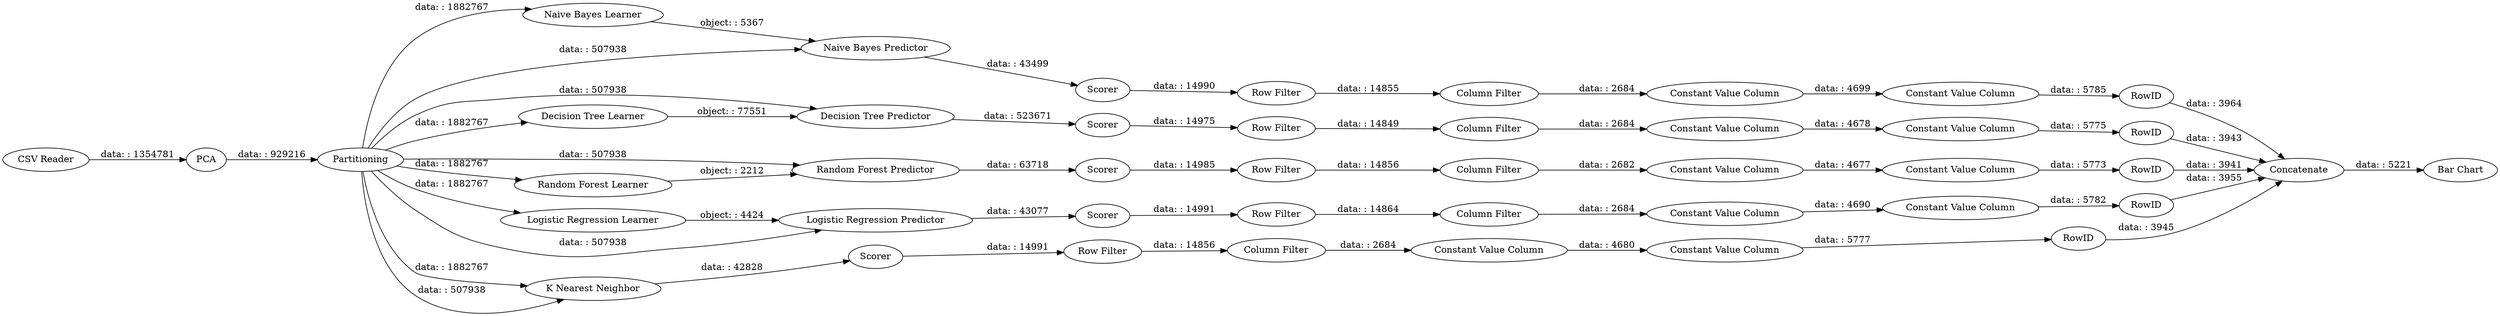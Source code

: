 digraph {
	"-3091220686281308964_30" [label=Concatenate]
	"-3214870732271558974_14" [label="Row Filter"]
	"-3214870732271558974_50" [label="Constant Value Column"]
	"-3091220686281308964_10" [label="Decision Tree Learner"]
	"-3091220686281308964_22" [label="Naive Bayes Predictor"]
	"-1926315913482207803_42" [label="Constant Value Column"]
	"-1926315913482207803_41" [label="Constant Value Column"]
	"-8352109311244908666_18" [label=RowID]
	"-3214870732271558974_49" [label="Constant Value Column"]
	"-2710440057808100483_47" [label="Column Filter"]
	"-8352109311244908666_55" [label="Column Filter"]
	"-3091220686281308964_9" [label=PCA]
	"-3091220686281308964_6" [label="Random Forest Learner"]
	"-3091220686281308964_23" [label=Scorer]
	"-3091220686281308964_15" [label=Scorer]
	"-3091220686281308964_12" [label=Scorer]
	"-3091220686281308964_21" [label="Naive Bayes Learner"]
	"-8352109311244908666_54" [label="Constant Value Column"]
	"-3091220686281308964_19" [label=Scorer]
	"-2710440057808100483_46" [label="Constant Value Column"]
	"-3091220686281308964_11" [label="Decision Tree Predictor"]
	"-3091220686281308964_2" [label=Partitioning]
	"-3214870732271558974_51" [label="Column Filter"]
	"-2710440057808100483_18" [label=RowID]
	"5378246129068994011_37" [label="Constant Value Column"]
	"-3091220686281308964_36" [label="Bar Chart"]
	"-3091220686281308964_1" [label="CSV Reader"]
	"-3091220686281308964_5" [label="Random Forest Predictor"]
	"-3091220686281308964_17" [label="Logistic Regression Predictor"]
	"5378246129068994011_39" [label="Column Filter"]
	"5378246129068994011_14" [label="Row Filter"]
	"-2710440057808100483_45" [label="Constant Value Column"]
	"-3091220686281308964_16" [label="Logistic Regression Learner"]
	"-3091220686281308964_8" [label=Scorer]
	"-1926315913482207803_18" [label=RowID]
	"-3214870732271558974_18" [label=RowID]
	"-1926315913482207803_14" [label="Row Filter"]
	"5378246129068994011_38" [label="Constant Value Column"]
	"-2710440057808100483_14" [label="Row Filter"]
	"-8352109311244908666_14" [label="Row Filter"]
	"-1926315913482207803_43" [label="Column Filter"]
	"-3091220686281308964_20" [label="K Nearest Neighbor"]
	"-8352109311244908666_53" [label="Constant Value Column"]
	"5378246129068994011_18" [label=RowID]
	"-3091220686281308964_30" -> "-3091220686281308964_36" [label="data: : 5221"]
	"-8352109311244908666_18" -> "-3091220686281308964_30" [label="data: : 3964"]
	"-1926315913482207803_18" -> "-3091220686281308964_30" [label="data: : 3941"]
	"-3091220686281308964_19" -> "-3214870732271558974_14" [label="data: : 14991"]
	"-8352109311244908666_54" -> "-8352109311244908666_18" [label="data: : 5785"]
	"-3214870732271558974_51" -> "-3214870732271558974_49" [label="data: : 2684"]
	"-3091220686281308964_23" -> "-8352109311244908666_14" [label="data: : 14990"]
	"-3091220686281308964_22" -> "-3091220686281308964_23" [label="data: : 43499"]
	"-2710440057808100483_47" -> "-2710440057808100483_45" [label="data: : 2684"]
	"-3091220686281308964_2" -> "-3091220686281308964_22" [label="data: : 507938"]
	"-3214870732271558974_18" -> "-3091220686281308964_30" [label="data: : 3945"]
	"-8352109311244908666_14" -> "-8352109311244908666_55" [label="data: : 14855"]
	"-3091220686281308964_2" -> "-3091220686281308964_17" [label="data: : 507938"]
	"-3091220686281308964_1" -> "-3091220686281308964_9" [label="data: : 1354781"]
	"-1926315913482207803_14" -> "-1926315913482207803_43" [label="data: : 14856"]
	"-3091220686281308964_8" -> "-1926315913482207803_14" [label="data: : 14985"]
	"5378246129068994011_39" -> "5378246129068994011_37" [label="data: : 2684"]
	"-3091220686281308964_2" -> "-3091220686281308964_20" [label="data: : 1882767"]
	"-3091220686281308964_5" -> "-3091220686281308964_8" [label="data: : 63718"]
	"-3091220686281308964_2" -> "-3091220686281308964_11" [label="data: : 507938"]
	"-3091220686281308964_11" -> "-3091220686281308964_12" [label="data: : 523671"]
	"-1926315913482207803_43" -> "-1926315913482207803_41" [label="data: : 2682"]
	"-3091220686281308964_2" -> "-3091220686281308964_21" [label="data: : 1882767"]
	"-3091220686281308964_6" -> "-3091220686281308964_5" [label="object: : 2212"]
	"-8352109311244908666_55" -> "-8352109311244908666_53" [label="data: : 2684"]
	"-3091220686281308964_9" -> "-3091220686281308964_2" [label="data: : 929216"]
	"-8352109311244908666_53" -> "-8352109311244908666_54" [label="data: : 4699"]
	"-2710440057808100483_18" -> "-3091220686281308964_30" [label="data: : 3955"]
	"-2710440057808100483_45" -> "-2710440057808100483_46" [label="data: : 4690"]
	"-3091220686281308964_15" -> "-2710440057808100483_14" [label="data: : 14991"]
	"-3214870732271558974_50" -> "-3214870732271558974_18" [label="data: : 5777"]
	"-3091220686281308964_16" -> "-3091220686281308964_17" [label="object: : 4424"]
	"-2710440057808100483_14" -> "-2710440057808100483_47" [label="data: : 14864"]
	"-3091220686281308964_21" -> "-3091220686281308964_22" [label="object: : 5367"]
	"-3091220686281308964_2" -> "-3091220686281308964_10" [label="data: : 1882767"]
	"-3091220686281308964_2" -> "-3091220686281308964_16" [label="data: : 1882767"]
	"-1926315913482207803_42" -> "-1926315913482207803_18" [label="data: : 5773"]
	"5378246129068994011_18" -> "-3091220686281308964_30" [label="data: : 3943"]
	"-3091220686281308964_20" -> "-3091220686281308964_19" [label="data: : 42828"]
	"5378246129068994011_37" -> "5378246129068994011_38" [label="data: : 4678"]
	"-3214870732271558974_14" -> "-3214870732271558974_51" [label="data: : 14856"]
	"-1926315913482207803_41" -> "-1926315913482207803_42" [label="data: : 4677"]
	"5378246129068994011_14" -> "5378246129068994011_39" [label="data: : 14849"]
	"-3091220686281308964_2" -> "-3091220686281308964_6" [label="data: : 1882767"]
	"-3091220686281308964_2" -> "-3091220686281308964_20" [label="data: : 507938"]
	"-2710440057808100483_46" -> "-2710440057808100483_18" [label="data: : 5782"]
	"-3214870732271558974_49" -> "-3214870732271558974_50" [label="data: : 4680"]
	"-3091220686281308964_17" -> "-3091220686281308964_15" [label="data: : 43077"]
	"-3091220686281308964_2" -> "-3091220686281308964_5" [label="data: : 507938"]
	"5378246129068994011_38" -> "5378246129068994011_18" [label="data: : 5775"]
	"-3091220686281308964_10" -> "-3091220686281308964_11" [label="object: : 77551"]
	"-3091220686281308964_12" -> "5378246129068994011_14" [label="data: : 14975"]
	rankdir=LR
}
